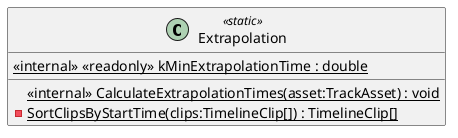 @startuml
class Extrapolation <<static>> {
    <<internal>> {static} <<readonly>> kMinExtrapolationTime : double
    <<internal>> {static} CalculateExtrapolationTimes(asset:TrackAsset) : void
    {static} - SortClipsByStartTime(clips:TimelineClip[]) : TimelineClip[]
}
@enduml

